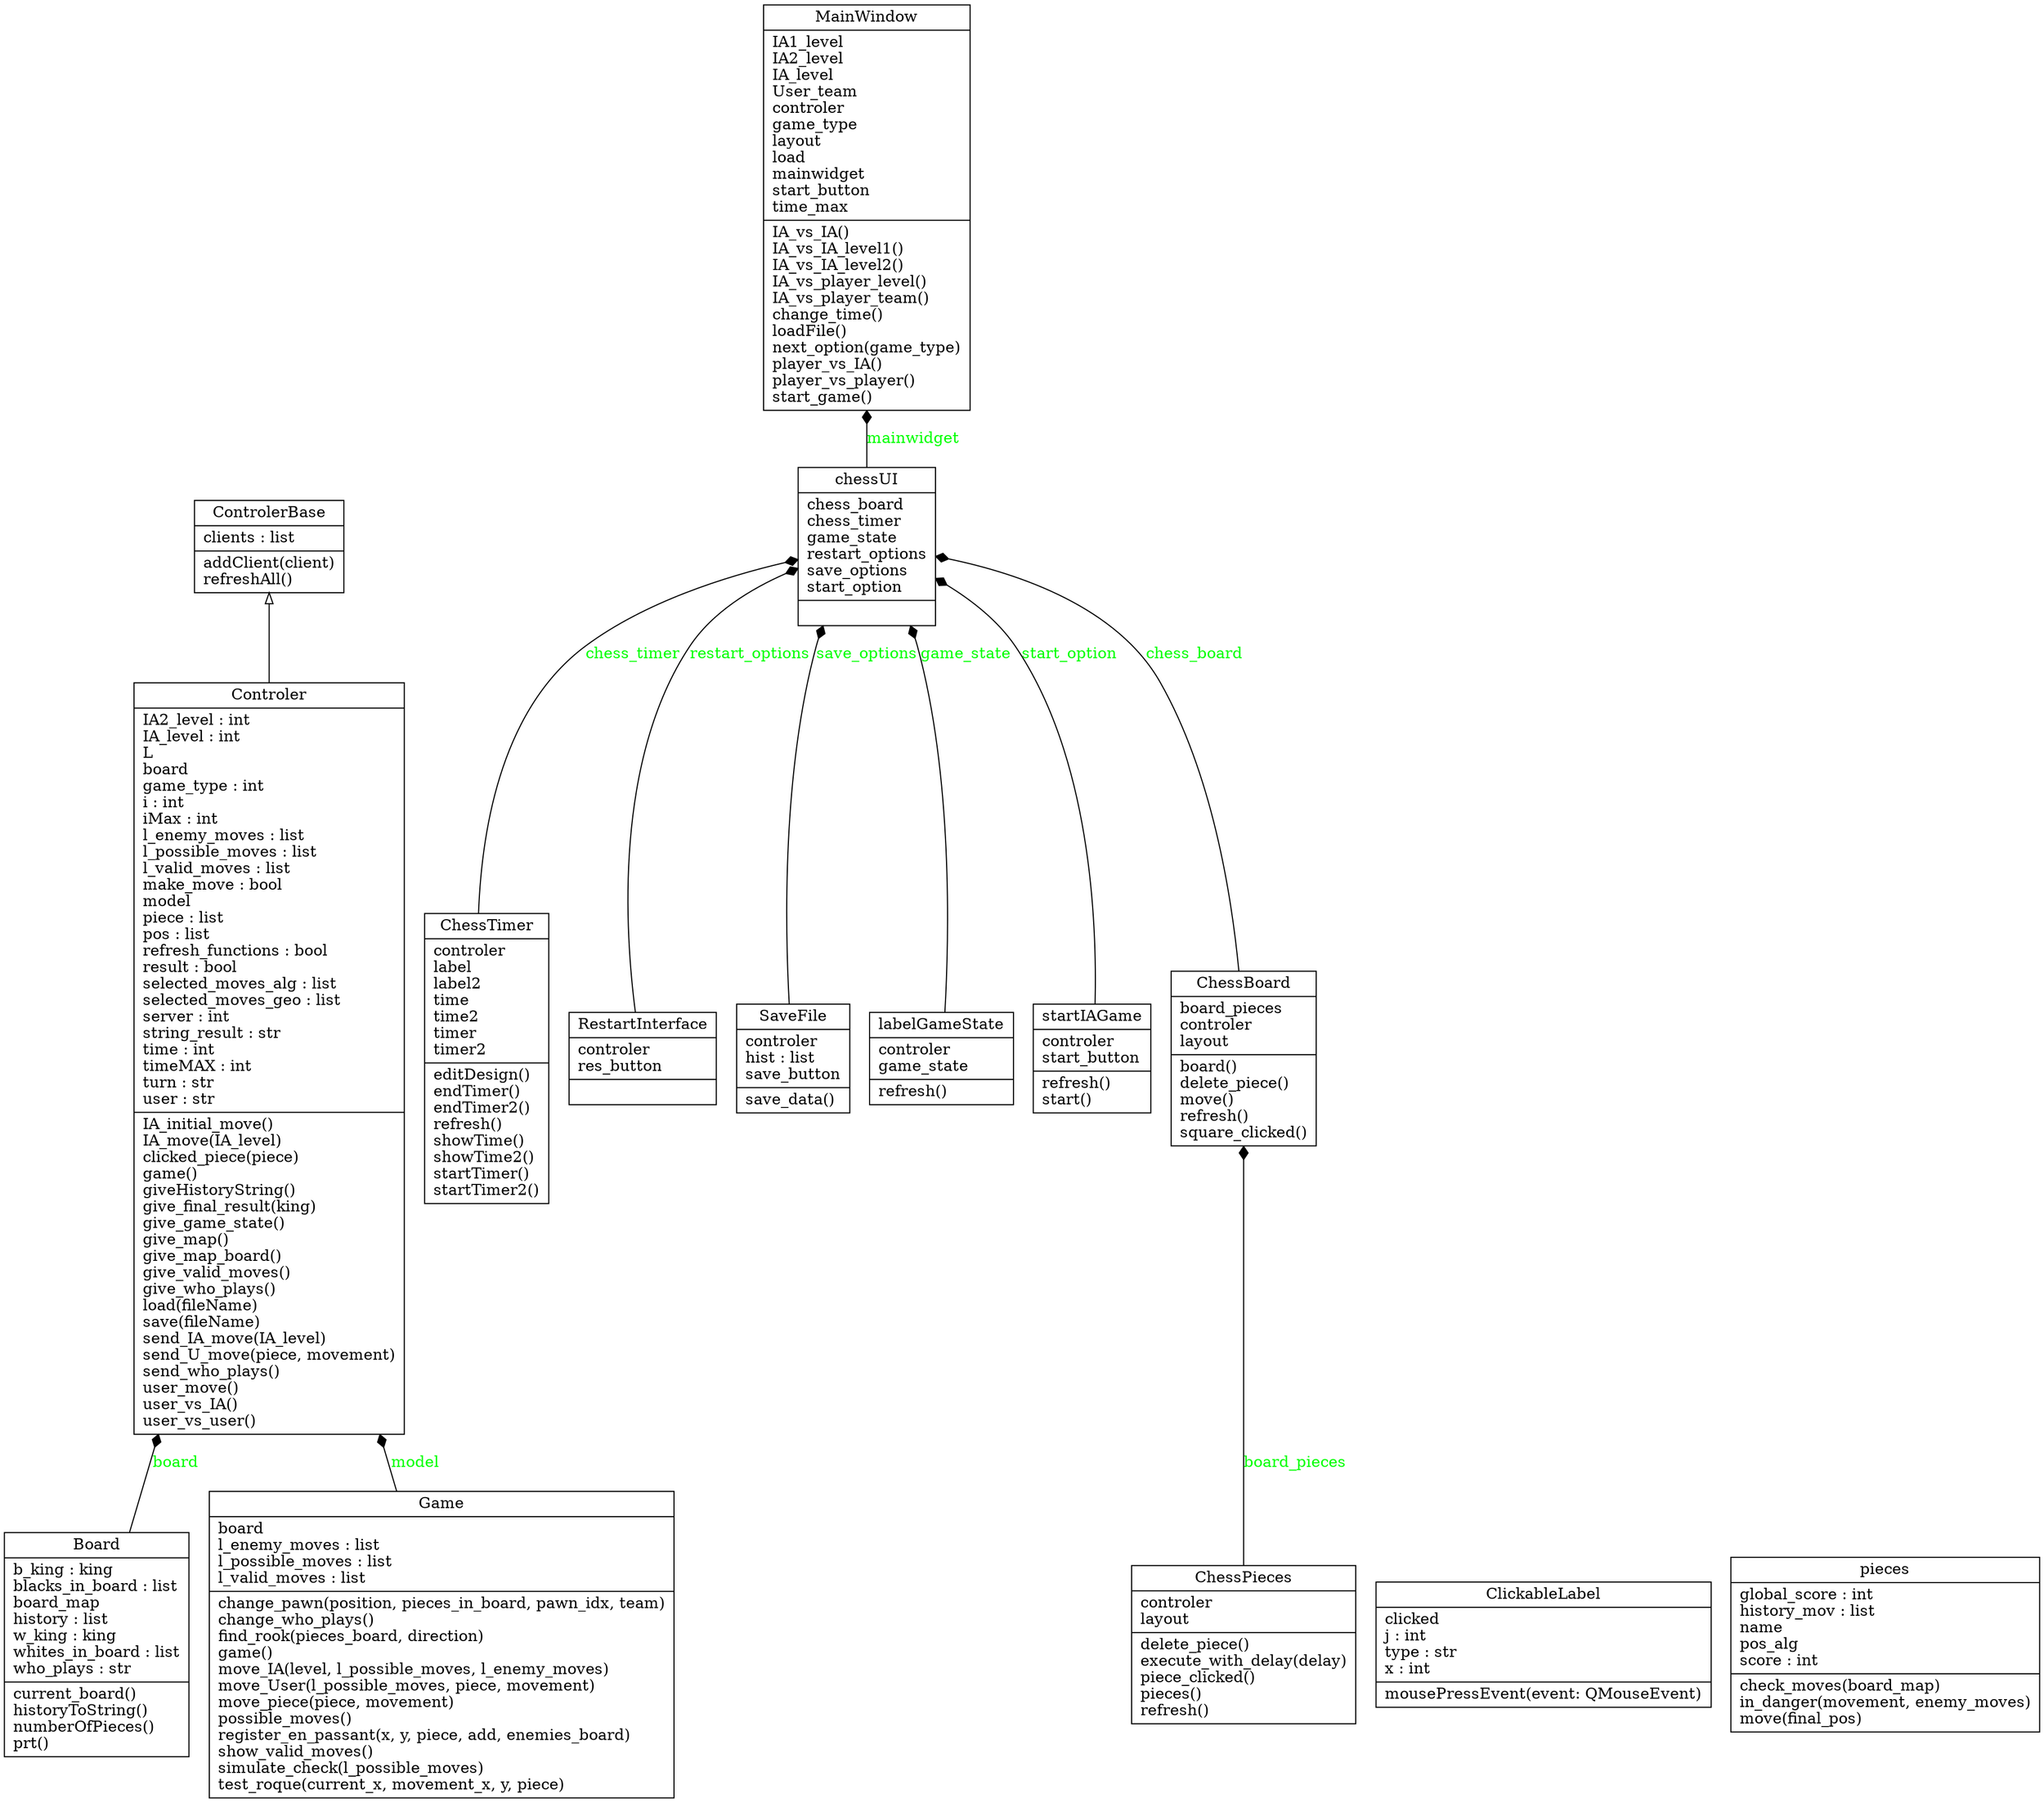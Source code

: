 digraph "classes_teste" {
charset="utf-8"
rankdir=BT
"0" [label="{Board|b_king : king\lblacks_in_board : list\lboard_map\lhistory : list\lw_king : king\lwhites_in_board : list\lwho_plays : str\l|current_board()\lhistoryToString()\lnumberOfPieces()\lprt()\l}", shape="record"];
"1" [label="{ChessBoard|board_pieces\lcontroler\llayout\l|board()\ldelete_piece()\lmove()\lrefresh()\lsquare_clicked()\l}", shape="record"];
"2" [label="{ChessPieces|controler\llayout\l|delete_piece()\lexecute_with_delay(delay)\lpiece_clicked()\lpieces()\lrefresh()\l}", shape="record"];
"3" [label="{ChessTimer|controler\llabel\llabel2\ltime\ltime2\ltimer\ltimer2\l|editDesign()\lendTimer()\lendTimer2()\lrefresh()\lshowTime()\lshowTime2()\lstartTimer()\lstartTimer2()\l}", shape="record"];
"4" [label="{ClickableLabel|clicked\lj : int\ltype : str\lx : int\l|mousePressEvent(event: QMouseEvent)\l}", shape="record"];
"5" [label="{Controler|IA2_level : int\lIA_level : int\lL\lboard\lgame_type : int\li : int\liMax : int\ll_enemy_moves : list\ll_possible_moves : list\ll_valid_moves : list\lmake_move : bool\lmodel\lpiece : list\lpos : list\lrefresh_functions : bool\lresult : bool\lselected_moves_alg : list\lselected_moves_geo : list\lserver : int\lstring_result : str\ltime : int\ltimeMAX : int\lturn : str\luser : str\l|IA_initial_move()\lIA_move(IA_level)\lclicked_piece(piece)\lgame()\lgiveHistoryString()\lgive_final_result(king)\lgive_game_state()\lgive_map()\lgive_map_board()\lgive_valid_moves()\lgive_who_plays()\lload(fileName)\lsave(fileName)\lsend_IA_move(IA_level)\lsend_U_move(piece, movement)\lsend_who_plays()\luser_move()\luser_vs_IA()\luser_vs_user()\l}", shape="record"];
"6" [label="{ControlerBase|clients : list\l|addClient(client)\lrefreshAll()\l}", shape="record"];
"7" [label="{Game|board\ll_enemy_moves : list\ll_possible_moves : list\ll_valid_moves : list\l|change_pawn(position, pieces_in_board, pawn_idx, team)\lchange_who_plays()\lfind_rook(pieces_board, direction)\lgame()\lmove_IA(level, l_possible_moves, l_enemy_moves)\lmove_User(l_possible_moves, piece, movement)\lmove_piece(piece, movement)\lpossible_moves()\lregister_en_passant(x, y, piece, add, enemies_board)\lshow_valid_moves()\lsimulate_check(l_possible_moves)\ltest_roque(current_x, movement_x, y, piece)\l}", shape="record"];
"8" [label="{MainWindow|IA1_level\lIA2_level\lIA_level\lUser_team\lcontroler\lgame_type\llayout\lload\lmainwidget\lstart_button\ltime_max\l|IA_vs_IA()\lIA_vs_IA_level1()\lIA_vs_IA_level2()\lIA_vs_player_level()\lIA_vs_player_team()\lchange_time()\lloadFile()\lnext_option(game_type)\lplayer_vs_IA()\lplayer_vs_player()\lstart_game()\l}", shape="record"];
"9" [label="{RestartInterface|controler\lres_button\l|}", shape="record"];
"10" [label="{SaveFile|controler\lhist : list\lsave_button\l|save_data()\l}", shape="record"];
"11" [label="{chessUI|chess_board\lchess_timer\lgame_state\lrestart_options\lsave_options\lstart_option\l|}", shape="record"];
"12" [label="{labelGameState|controler\lgame_state\l|refresh()\l}", shape="record"];
"13" [label="{pieces|global_score : int\lhistory_mov : list\lname\lpos_alg\lscore : int\l|check_moves(board_map)\lin_danger(movement, enemy_moves)\lmove(final_pos)\l}", shape="record"];
"14" [label="{startIAGame|controler\lstart_button\l|refresh()\lstart()\l}", shape="record"];
"5" -> "6" [arrowhead="empty", arrowtail="none"];
"0" -> "5" [arrowhead="diamond", arrowtail="none", fontcolor="green", label="board", style="solid"];
"1" -> "11" [arrowhead="diamond", arrowtail="none", fontcolor="green", label="chess_board", style="solid"];
"2" -> "1" [arrowhead="diamond", arrowtail="none", fontcolor="green", label="board_pieces", style="solid"];
"3" -> "11" [arrowhead="diamond", arrowtail="none", fontcolor="green", label="chess_timer", style="solid"];
"7" -> "5" [arrowhead="diamond", arrowtail="none", fontcolor="green", label="model", style="solid"];
"9" -> "11" [arrowhead="diamond", arrowtail="none", fontcolor="green", label="restart_options", style="solid"];
"10" -> "11" [arrowhead="diamond", arrowtail="none", fontcolor="green", label="save_options", style="solid"];
"11" -> "8" [arrowhead="diamond", arrowtail="none", fontcolor="green", label="mainwidget", style="solid"];
"12" -> "11" [arrowhead="diamond", arrowtail="none", fontcolor="green", label="game_state", style="solid"];
"14" -> "11" [arrowhead="diamond", arrowtail="none", fontcolor="green", label="start_option", style="solid"];
}
